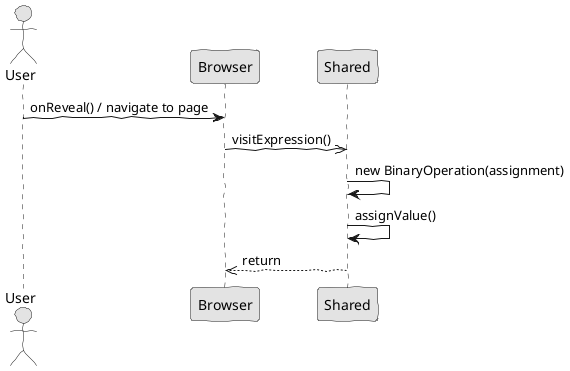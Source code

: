 @startuml  ssd.png
skinparam handwritten true
skinparam monochrome true
skinparam packageStyle rect
skinparam defaultFontName FG Virgil
skinparam shadowing false

actor User

User -> Browser : onReveal() / navigate to page
Browser ->> Shared : visitExpression()

Shared -> Shared : new BinaryOperation(assignment)

Shared -> Shared : assignValue()

Shared -->> Browser : return

@enduml